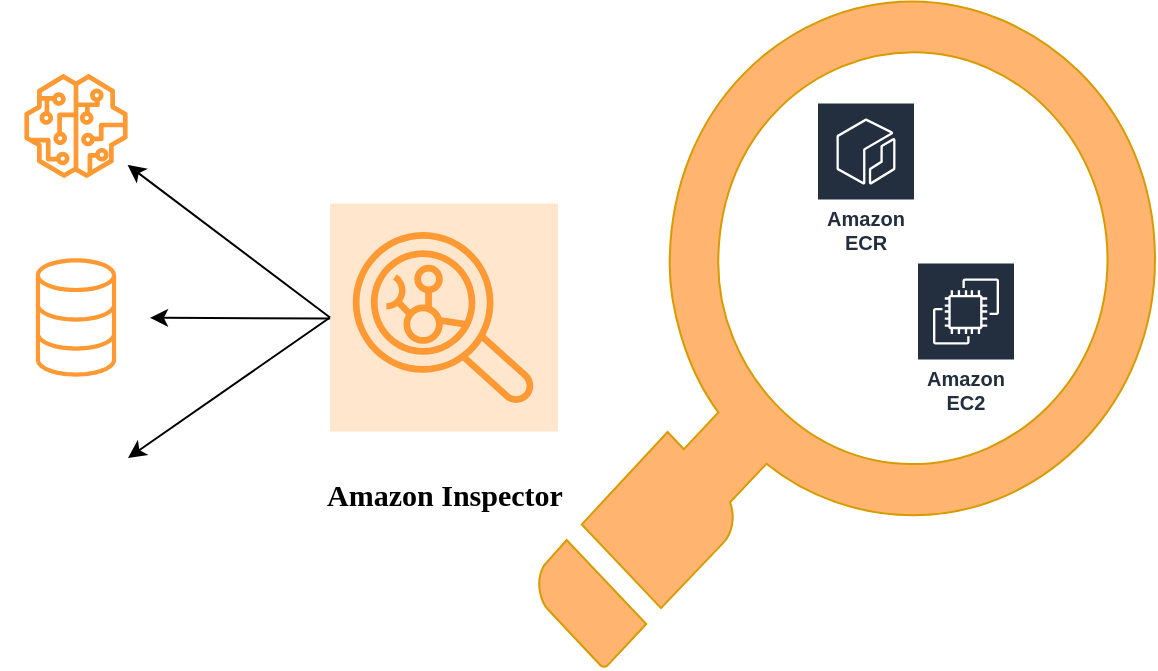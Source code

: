 <mxfile version="20.0.1" type="github">
  <diagram id="vfEqKP0jAzs9FGb_3GJn" name="Page-1">
    <mxGraphModel dx="1038" dy="585" grid="0" gridSize="10" guides="1" tooltips="1" connect="1" arrows="1" fold="1" page="1" pageScale="1" pageWidth="850" pageHeight="1100" math="0" shadow="0">
      <root>
        <mxCell id="0" />
        <mxCell id="1" parent="0" />
        <mxCell id="OLguAmvcdXXNK4KZTNF1-48" value="&lt;h4&gt;&lt;b&gt;&lt;font style=&quot;font-size: 15px;&quot;&gt;Amazon Inspector&lt;/font&gt;&lt;/b&gt;&lt;/h4&gt;" style="sketch=0;points=[[0,0,0],[0.25,0,0],[0.5,0,0],[0.75,0,0],[1,0,0],[0,1,0],[0.25,1,0],[0.5,1,0],[0.75,1,0],[1,1,0],[0,0.25,0],[0,0.5,0],[0,0.75,0],[1,0.25,0],[1,0.5,0],[1,0.75,0]];outlineConnect=0;gradientDirection=north;fillColor=#FFE6CC;strokeColor=#FF9933;dashed=0;verticalLabelPosition=bottom;verticalAlign=top;align=center;html=1;fontSize=12;fontStyle=0;aspect=fixed;shape=mxgraph.aws4.resourceIcon;resIcon=mxgraph.aws4.inspector;fontFamily=Times New Roman;" parent="1" vertex="1">
          <mxGeometry x="229" y="236.75" width="114" height="114" as="geometry" />
        </mxCell>
        <mxCell id="OLguAmvcdXXNK4KZTNF1-41" value="&lt;h2&gt;&lt;br&gt;&lt;/h2&gt;" style="shadow=0;dashed=0;html=1;strokeColor=#d79b00;fillColor=#FFB570;labelPosition=center;verticalLabelPosition=bottom;verticalAlign=top;align=center;outlineConnect=0;shape=mxgraph.veeam.magnifying_glass;pointerEvents=1;rotation=90;" parent="1" vertex="1">
          <mxGeometry x="319.75" y="147" width="333" height="310.5" as="geometry" />
        </mxCell>
        <mxCell id="OLguAmvcdXXNK4KZTNF1-39" value="Amazon ECR" style="sketch=0;outlineConnect=0;fontColor=#232F3E;gradientColor=none;strokeColor=#ffffff;fillColor=#232F3E;dashed=0;verticalLabelPosition=middle;verticalAlign=bottom;align=center;html=1;whiteSpace=wrap;fontSize=10;fontStyle=1;spacing=3;shape=mxgraph.aws4.productIcon;prIcon=mxgraph.aws4.ecr;" parent="1" vertex="1">
          <mxGeometry x="472" y="185.75" width="50" height="80" as="geometry" />
        </mxCell>
        <mxCell id="OLguAmvcdXXNK4KZTNF1-40" value="Amazon EC2" style="sketch=0;outlineConnect=0;fontColor=#232F3E;gradientColor=none;strokeColor=#ffffff;fillColor=#232F3E;dashed=0;verticalLabelPosition=middle;verticalAlign=bottom;align=center;html=1;whiteSpace=wrap;fontSize=10;fontStyle=1;spacing=3;shape=mxgraph.aws4.productIcon;prIcon=mxgraph.aws4.ec2;" parent="1" vertex="1">
          <mxGeometry x="522" y="265.75" width="50" height="80" as="geometry" />
        </mxCell>
        <mxCell id="OLguAmvcdXXNK4KZTNF1-44" value="" style="shape=image;html=1;verticalAlign=top;verticalLabelPosition=bottom;labelBackgroundColor=#ffffff;imageAspect=0;aspect=fixed;image=https://cdn0.iconfinder.com/data/icons/phosphor-fill-vol-4/256/repeat-fill-128.png;sketch=0;fontFamily=Helvetica;fillColor=#D99A5F;" parent="1" vertex="1">
          <mxGeometry x="308" y="191.75" width="128" height="128" as="geometry" />
        </mxCell>
        <mxCell id="3-Ij3V4TZJFEqoKEfNg9-1" value="" style="endArrow=classic;html=1;rounded=0;exitX=0;exitY=0.5;exitDx=0;exitDy=0;exitPerimeter=0;" edge="1" parent="1" source="OLguAmvcdXXNK4KZTNF1-48" target="3-Ij3V4TZJFEqoKEfNg9-4">
          <mxGeometry width="50" height="50" relative="1" as="geometry">
            <mxPoint x="141" y="306" as="sourcePoint" />
            <mxPoint x="160" y="223" as="targetPoint" />
          </mxGeometry>
        </mxCell>
        <mxCell id="3-Ij3V4TZJFEqoKEfNg9-2" value="" style="endArrow=classic;html=1;rounded=0;exitX=0;exitY=0.25;exitDx=0;exitDy=0;exitPerimeter=0;" edge="1" parent="1" target="3-Ij3V4TZJFEqoKEfNg9-6">
          <mxGeometry width="50" height="50" relative="1" as="geometry">
            <mxPoint x="229" y="294.25" as="sourcePoint" />
            <mxPoint x="139" y="288" as="targetPoint" />
          </mxGeometry>
        </mxCell>
        <mxCell id="3-Ij3V4TZJFEqoKEfNg9-3" value="" style="endArrow=classic;html=1;rounded=0;exitX=0;exitY=0.5;exitDx=0;exitDy=0;exitPerimeter=0;entryX=1;entryY=0;entryDx=0;entryDy=0;" edge="1" parent="1" source="OLguAmvcdXXNK4KZTNF1-48" target="3-Ij3V4TZJFEqoKEfNg9-5">
          <mxGeometry width="50" height="50" relative="1" as="geometry">
            <mxPoint x="229" y="322.25" as="sourcePoint" />
            <mxPoint x="147" y="344" as="targetPoint" />
          </mxGeometry>
        </mxCell>
        <mxCell id="3-Ij3V4TZJFEqoKEfNg9-4" value="" style="sketch=0;outlineConnect=0;fillColor=#FF9933;strokeColor=#d79b00;dashed=0;verticalLabelPosition=bottom;verticalAlign=top;align=center;html=1;fontSize=12;fontStyle=0;aspect=fixed;pointerEvents=1;shape=mxgraph.aws4.sagemaker_model;" vertex="1" parent="1">
          <mxGeometry x="76" y="172" width="52" height="52" as="geometry" />
        </mxCell>
        <mxCell id="3-Ij3V4TZJFEqoKEfNg9-5" value="" style="shape=image;html=1;verticalAlign=top;verticalLabelPosition=bottom;labelBackgroundColor=#ffffff;imageAspect=0;aspect=fixed;image=https://cdn2.iconfinder.com/data/icons/bitsies/128/Alarm-128.png" vertex="1" parent="1">
          <mxGeometry x="80" y="364" width="48" height="48" as="geometry" />
        </mxCell>
        <mxCell id="3-Ij3V4TZJFEqoKEfNg9-6" value="" style="sketch=0;points=[[0,0,0],[0.25,0,0],[0.5,0,0],[0.75,0,0],[1,0,0],[0,1,0],[0.25,1,0],[0.5,1,0],[0.75,1,0],[1,1,0],[0,0.25,0],[0,0.5,0],[0,0.75,0],[1,0.25,0],[1,0.5,0],[1,0.75,0]];outlineConnect=0;fontColor=#232F3E;gradientColor=none;gradientDirection=north;fillColor=#FFFFFF;strokeColor=#FF9933;dashed=0;verticalLabelPosition=bottom;verticalAlign=top;align=center;html=1;fontSize=12;fontStyle=0;aspect=fixed;shape=mxgraph.aws4.resourceIcon;resIcon=mxgraph.aws4.database;" vertex="1" parent="1">
          <mxGeometry x="65" y="256.75" width="74" height="74" as="geometry" />
        </mxCell>
      </root>
    </mxGraphModel>
  </diagram>
</mxfile>
